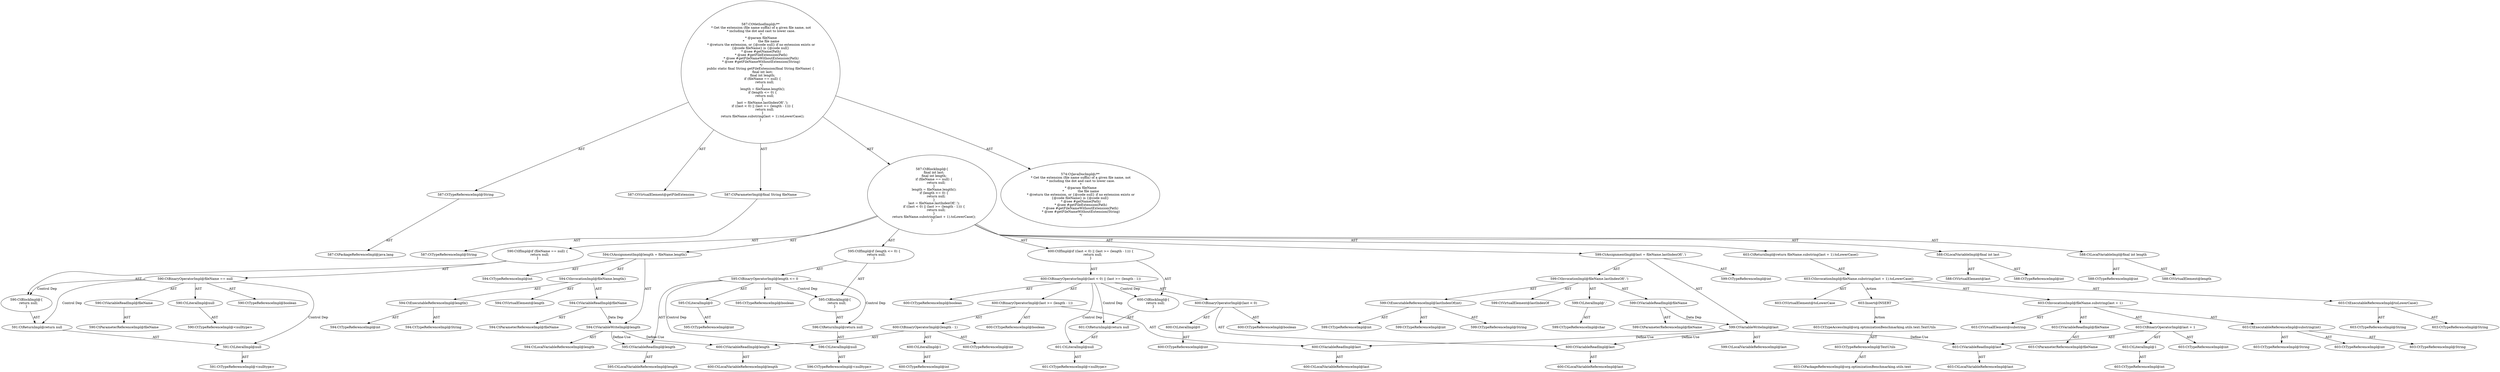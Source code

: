 digraph "getFileExtension#?,String" {
0 [label="587:CtTypeReferenceImpl@String" shape=ellipse]
1 [label="587:CtPackageReferenceImpl@java.lang" shape=ellipse]
2 [label="587:CtVirtualElement@getFileExtension" shape=ellipse]
3 [label="587:CtParameterImpl@final String fileName" shape=ellipse]
4 [label="587:CtTypeReferenceImpl@String" shape=ellipse]
5 [label="588:CtTypeReferenceImpl@int" shape=ellipse]
6 [label="588:CtVirtualElement@last" shape=ellipse]
7 [label="588:CtLocalVariableImpl@final int last" shape=ellipse]
8 [label="588:CtVirtualElement@length" shape=ellipse]
9 [label="588:CtLocalVariableImpl@final int length" shape=ellipse]
10 [label="588:CtTypeReferenceImpl@int" shape=ellipse]
11 [label="590:CtVariableReadImpl@fileName" shape=ellipse]
12 [label="590:CtParameterReferenceImpl@fileName" shape=ellipse]
13 [label="590:CtLiteralImpl@null" shape=ellipse]
14 [label="590:CtTypeReferenceImpl@<nulltype>" shape=ellipse]
15 [label="590:CtBinaryOperatorImpl@fileName == null" shape=ellipse]
16 [label="590:CtTypeReferenceImpl@boolean" shape=ellipse]
17 [label="591:CtLiteralImpl@null" shape=ellipse]
18 [label="591:CtTypeReferenceImpl@<nulltype>" shape=ellipse]
19 [label="591:CtReturnImpl@return null" shape=ellipse]
20 [label="590:CtBlockImpl@\{
    return null;
\}" shape=ellipse]
21 [label="590:CtIfImpl@if (fileName == null) \{
    return null;
\}" shape=ellipse]
22 [label="594:CtVariableWriteImpl@length" shape=ellipse]
23 [label="594:CtLocalVariableReferenceImpl@length" shape=ellipse]
24 [label="594:CtExecutableReferenceImpl@length()" shape=ellipse]
25 [label="594:CtTypeReferenceImpl@String" shape=ellipse]
26 [label="594:CtTypeReferenceImpl@int" shape=ellipse]
27 [label="594:CtVirtualElement@length" shape=ellipse]
28 [label="594:CtVariableReadImpl@fileName" shape=ellipse]
29 [label="594:CtParameterReferenceImpl@fileName" shape=ellipse]
30 [label="594:CtInvocationImpl@fileName.length()" shape=ellipse]
31 [label="594:CtTypeReferenceImpl@int" shape=ellipse]
32 [label="594:CtAssignmentImpl@length = fileName.length()" shape=ellipse]
33 [label="595:CtVariableReadImpl@length" shape=ellipse]
34 [label="595:CtLocalVariableReferenceImpl@length" shape=ellipse]
35 [label="595:CtLiteralImpl@0" shape=ellipse]
36 [label="595:CtTypeReferenceImpl@int" shape=ellipse]
37 [label="595:CtBinaryOperatorImpl@length <= 0" shape=ellipse]
38 [label="595:CtTypeReferenceImpl@boolean" shape=ellipse]
39 [label="596:CtLiteralImpl@null" shape=ellipse]
40 [label="596:CtTypeReferenceImpl@<nulltype>" shape=ellipse]
41 [label="596:CtReturnImpl@return null" shape=ellipse]
42 [label="595:CtBlockImpl@\{
    return null;
\}" shape=ellipse]
43 [label="595:CtIfImpl@if (length <= 0) \{
    return null;
\}" shape=ellipse]
44 [label="599:CtVariableWriteImpl@last" shape=ellipse]
45 [label="599:CtLocalVariableReferenceImpl@last" shape=ellipse]
46 [label="599:CtExecutableReferenceImpl@lastIndexOf(int)" shape=ellipse]
47 [label="599:CtTypeReferenceImpl@String" shape=ellipse]
48 [label="599:CtTypeReferenceImpl@int" shape=ellipse]
49 [label="599:CtTypeReferenceImpl@int" shape=ellipse]
50 [label="599:CtVirtualElement@lastIndexOf" shape=ellipse]
51 [label="599:CtVariableReadImpl@fileName" shape=ellipse]
52 [label="599:CtParameterReferenceImpl@fileName" shape=ellipse]
53 [label="599:CtLiteralImpl@'.'" shape=ellipse]
54 [label="599:CtTypeReferenceImpl@char" shape=ellipse]
55 [label="599:CtInvocationImpl@fileName.lastIndexOf('.')" shape=ellipse]
56 [label="599:CtTypeReferenceImpl@int" shape=ellipse]
57 [label="599:CtAssignmentImpl@last = fileName.lastIndexOf('.')" shape=ellipse]
58 [label="600:CtVariableReadImpl@last" shape=ellipse]
59 [label="600:CtLocalVariableReferenceImpl@last" shape=ellipse]
60 [label="600:CtLiteralImpl@0" shape=ellipse]
61 [label="600:CtTypeReferenceImpl@int" shape=ellipse]
62 [label="600:CtBinaryOperatorImpl@(last < 0)" shape=ellipse]
63 [label="600:CtTypeReferenceImpl@boolean" shape=ellipse]
64 [label="600:CtVariableReadImpl@last" shape=ellipse]
65 [label="600:CtLocalVariableReferenceImpl@last" shape=ellipse]
66 [label="600:CtVariableReadImpl@length" shape=ellipse]
67 [label="600:CtLocalVariableReferenceImpl@length" shape=ellipse]
68 [label="600:CtLiteralImpl@1" shape=ellipse]
69 [label="600:CtTypeReferenceImpl@int" shape=ellipse]
70 [label="600:CtBinaryOperatorImpl@(length - 1)" shape=ellipse]
71 [label="600:CtTypeReferenceImpl@int" shape=ellipse]
72 [label="600:CtBinaryOperatorImpl@(last >= (length - 1))" shape=ellipse]
73 [label="600:CtTypeReferenceImpl@boolean" shape=ellipse]
74 [label="600:CtBinaryOperatorImpl@(last < 0) || (last >= (length - 1))" shape=ellipse]
75 [label="600:CtTypeReferenceImpl@boolean" shape=ellipse]
76 [label="601:CtLiteralImpl@null" shape=ellipse]
77 [label="601:CtTypeReferenceImpl@<nulltype>" shape=ellipse]
78 [label="601:CtReturnImpl@return null" shape=ellipse]
79 [label="600:CtBlockImpl@\{
    return null;
\}" shape=ellipse]
80 [label="600:CtIfImpl@if ((last < 0) || (last >= (length - 1))) \{
    return null;
\}" shape=ellipse]
81 [label="603:CtExecutableReferenceImpl@toLowerCase()" shape=ellipse]
82 [label="603:CtTypeReferenceImpl@String" shape=ellipse]
83 [label="603:CtTypeReferenceImpl@String" shape=ellipse]
84 [label="603:CtVirtualElement@toLowerCase" shape=ellipse]
85 [label="603:CtExecutableReferenceImpl@substring(int)" shape=ellipse]
86 [label="603:CtTypeReferenceImpl@String" shape=ellipse]
87 [label="603:CtTypeReferenceImpl@String" shape=ellipse]
88 [label="603:CtTypeReferenceImpl@int" shape=ellipse]
89 [label="603:CtVirtualElement@substring" shape=ellipse]
90 [label="603:CtVariableReadImpl@fileName" shape=ellipse]
91 [label="603:CtParameterReferenceImpl@fileName" shape=ellipse]
92 [label="603:CtVariableReadImpl@last" shape=ellipse]
93 [label="603:CtLocalVariableReferenceImpl@last" shape=ellipse]
94 [label="603:CtLiteralImpl@1" shape=ellipse]
95 [label="603:CtTypeReferenceImpl@int" shape=ellipse]
96 [label="603:CtBinaryOperatorImpl@last + 1" shape=ellipse]
97 [label="603:CtTypeReferenceImpl@int" shape=ellipse]
98 [label="603:CtInvocationImpl@fileName.substring(last + 1)" shape=ellipse]
99 [label="603:CtInvocationImpl@fileName.substring(last + 1).toLowerCase()" shape=ellipse]
100 [label="603:CtReturnImpl@return fileName.substring(last + 1).toLowerCase()" shape=ellipse]
101 [label="587:CtBlockImpl@\{
    final int last;
    final int length;
    if (fileName == null) \{
        return null;
    \}
    length = fileName.length();
    if (length <= 0) \{
        return null;
    \}
    last = fileName.lastIndexOf('.');
    if ((last < 0) || (last >= (length - 1))) \{
        return null;
    \}
    return fileName.substring(last + 1).toLowerCase();
\}" shape=ellipse]
102 [label="587:CtMethodImpl@/**
 * Get the extension (file name suffix) of a given file name, not
 * including the dot and cast to lower case.
 *
 * @param fileName
 * \	\	the file name
 * @return the extension, or \{@code null\} if no extension exists or
\{@code fileName\} is \{@code null\}
 * @see #getName(Path)
 * @see #getFileExtension(Path)
 * @see #getFileNameWithoutExtension(Path)
 * @see #getFileNameWithoutExtension(String)
 */
public static final String getFileExtension(final String fileName) \{
    final int last;
    final int length;
    if (fileName == null) \{
        return null;
    \}
    length = fileName.length();
    if (length <= 0) \{
        return null;
    \}
    last = fileName.lastIndexOf('.');
    if ((last < 0) || (last >= (length - 1))) \{
        return null;
    \}
    return fileName.substring(last + 1).toLowerCase();
\}" shape=ellipse]
103 [label="574:CtJavaDocImpl@/**
 * Get the extension (file name suffix) of a given file name, not
 * including the dot and cast to lower case.
 *
 * @param fileName
 * \	\	the file name
 * @return the extension, or \{@code null\} if no extension exists or
\{@code fileName\} is \{@code null\}
 * @see #getName(Path)
 * @see #getFileExtension(Path)
 * @see #getFileNameWithoutExtension(Path)
 * @see #getFileNameWithoutExtension(String)
 */" shape=ellipse]
104 [label="603:Insert@INSERT" shape=ellipse]
105 [label="603:CtPackageReferenceImpl@org.optimizationBenchmarking.utils.text" shape=ellipse]
106 [label="603:CtTypeReferenceImpl@TextUtils" shape=ellipse]
107 [label="603:CtTypeAccessImpl@org.optimizationBenchmarking.utils.text.TextUtils" shape=ellipse]
0 -> 1 [label="AST"];
3 -> 4 [label="AST"];
7 -> 6 [label="AST"];
7 -> 5 [label="AST"];
9 -> 8 [label="AST"];
9 -> 10 [label="AST"];
11 -> 12 [label="AST"];
13 -> 14 [label="AST"];
15 -> 16 [label="AST"];
15 -> 11 [label="AST"];
15 -> 13 [label="AST"];
15 -> 20 [label="Control Dep"];
15 -> 19 [label="Control Dep"];
15 -> 17 [label="Control Dep"];
17 -> 18 [label="AST"];
19 -> 17 [label="AST"];
20 -> 19 [label="AST"];
21 -> 15 [label="AST"];
21 -> 20 [label="AST"];
22 -> 23 [label="AST"];
22 -> 33 [label="Define-Use"];
22 -> 66 [label="Define-Use"];
24 -> 25 [label="AST"];
24 -> 26 [label="AST"];
28 -> 29 [label="AST"];
28 -> 22 [label="Data Dep"];
30 -> 27 [label="AST"];
30 -> 28 [label="AST"];
30 -> 24 [label="AST"];
32 -> 31 [label="AST"];
32 -> 22 [label="AST"];
32 -> 30 [label="AST"];
33 -> 34 [label="AST"];
35 -> 36 [label="AST"];
37 -> 38 [label="AST"];
37 -> 33 [label="AST"];
37 -> 35 [label="AST"];
37 -> 42 [label="Control Dep"];
37 -> 41 [label="Control Dep"];
37 -> 39 [label="Control Dep"];
39 -> 40 [label="AST"];
41 -> 39 [label="AST"];
42 -> 41 [label="AST"];
43 -> 37 [label="AST"];
43 -> 42 [label="AST"];
44 -> 45 [label="AST"];
44 -> 58 [label="Define-Use"];
44 -> 64 [label="Define-Use"];
44 -> 92 [label="Define-Use"];
46 -> 47 [label="AST"];
46 -> 48 [label="AST"];
46 -> 49 [label="AST"];
51 -> 52 [label="AST"];
51 -> 44 [label="Data Dep"];
53 -> 54 [label="AST"];
55 -> 50 [label="AST"];
55 -> 51 [label="AST"];
55 -> 46 [label="AST"];
55 -> 53 [label="AST"];
57 -> 56 [label="AST"];
57 -> 44 [label="AST"];
57 -> 55 [label="AST"];
58 -> 59 [label="AST"];
60 -> 61 [label="AST"];
62 -> 63 [label="AST"];
62 -> 58 [label="AST"];
62 -> 60 [label="AST"];
64 -> 65 [label="AST"];
66 -> 67 [label="AST"];
68 -> 69 [label="AST"];
70 -> 71 [label="AST"];
70 -> 66 [label="AST"];
70 -> 68 [label="AST"];
72 -> 73 [label="AST"];
72 -> 64 [label="AST"];
72 -> 70 [label="AST"];
74 -> 75 [label="AST"];
74 -> 62 [label="AST"];
74 -> 72 [label="AST"];
74 -> 79 [label="Control Dep"];
74 -> 78 [label="Control Dep"];
74 -> 76 [label="Control Dep"];
76 -> 77 [label="AST"];
78 -> 76 [label="AST"];
79 -> 78 [label="AST"];
80 -> 74 [label="AST"];
80 -> 79 [label="AST"];
81 -> 82 [label="AST"];
81 -> 83 [label="AST"];
85 -> 86 [label="AST"];
85 -> 87 [label="AST"];
85 -> 88 [label="AST"];
90 -> 91 [label="AST"];
92 -> 93 [label="AST"];
94 -> 95 [label="AST"];
96 -> 97 [label="AST"];
96 -> 92 [label="AST"];
96 -> 94 [label="AST"];
98 -> 89 [label="AST"];
98 -> 90 [label="AST"];
98 -> 85 [label="AST"];
98 -> 96 [label="AST"];
99 -> 84 [label="AST"];
99 -> 98 [label="AST"];
99 -> 81 [label="AST"];
99 -> 104 [label="Action"];
100 -> 99 [label="AST"];
101 -> 7 [label="AST"];
101 -> 9 [label="AST"];
101 -> 21 [label="AST"];
101 -> 32 [label="AST"];
101 -> 43 [label="AST"];
101 -> 57 [label="AST"];
101 -> 80 [label="AST"];
101 -> 100 [label="AST"];
102 -> 2 [label="AST"];
102 -> 0 [label="AST"];
102 -> 3 [label="AST"];
102 -> 101 [label="AST"];
102 -> 103 [label="AST"];
104 -> 107 [label="Action"];
106 -> 105 [label="AST"];
107 -> 106 [label="AST"];
}
